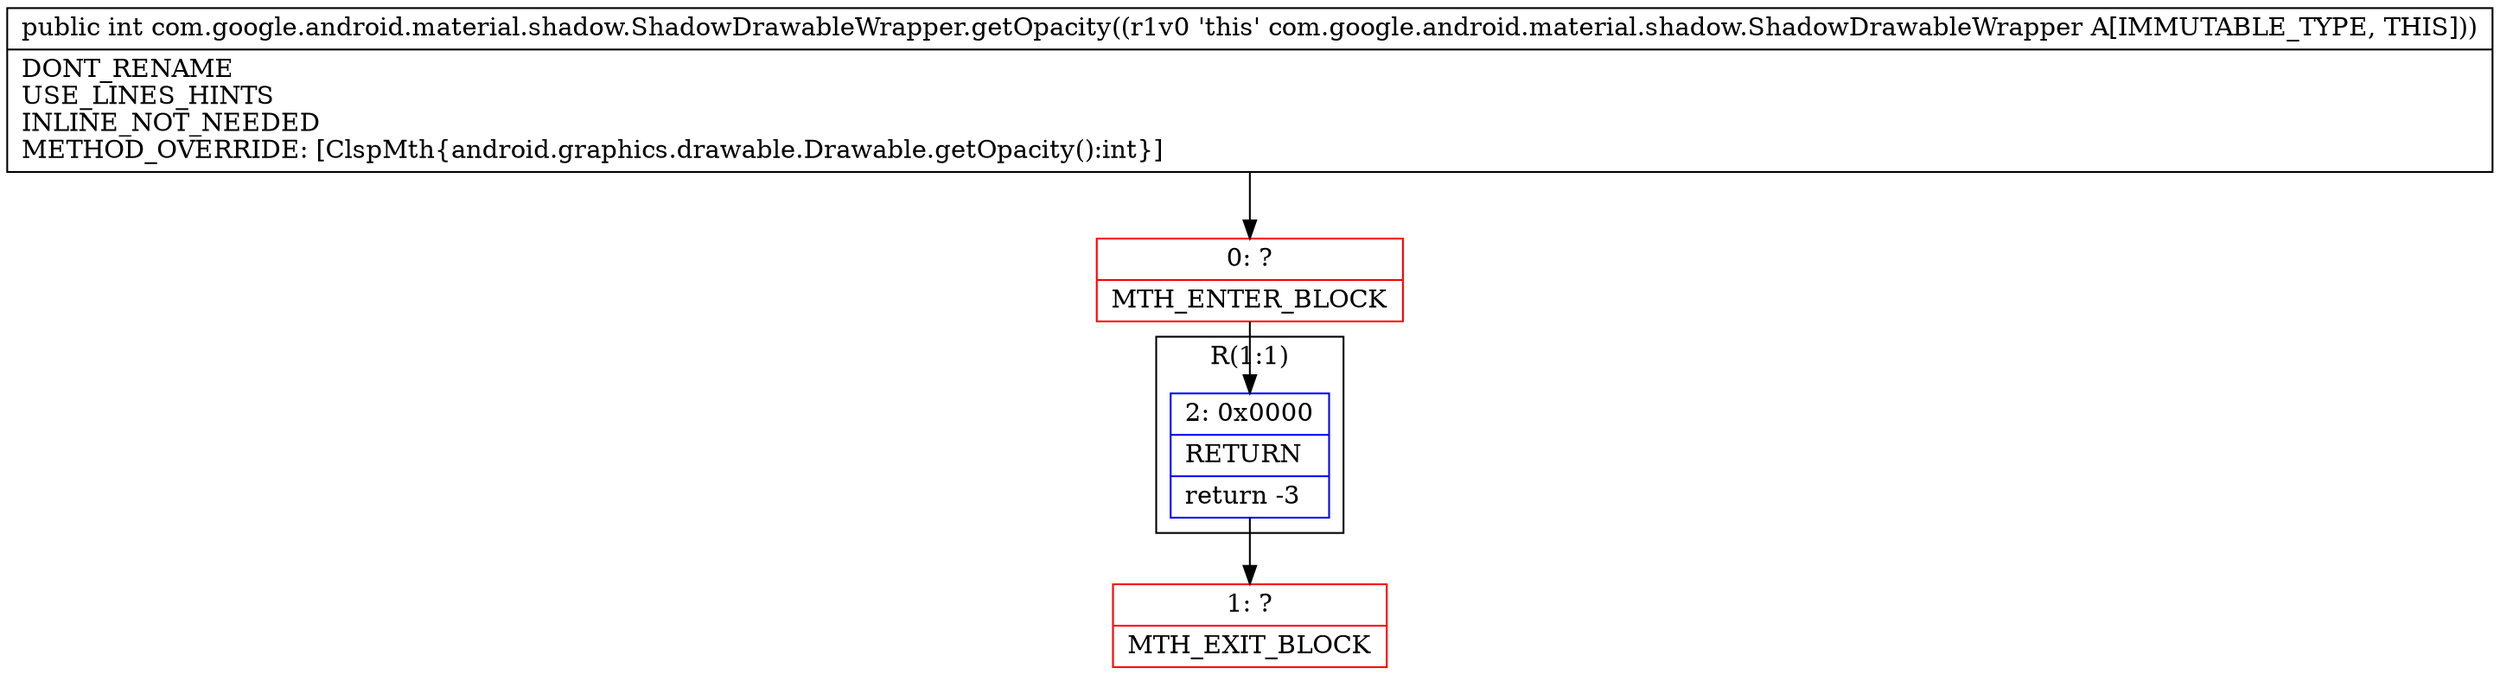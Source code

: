 digraph "CFG forcom.google.android.material.shadow.ShadowDrawableWrapper.getOpacity()I" {
subgraph cluster_Region_135385767 {
label = "R(1:1)";
node [shape=record,color=blue];
Node_2 [shape=record,label="{2\:\ 0x0000|RETURN\l|return \-3\l}"];
}
Node_0 [shape=record,color=red,label="{0\:\ ?|MTH_ENTER_BLOCK\l}"];
Node_1 [shape=record,color=red,label="{1\:\ ?|MTH_EXIT_BLOCK\l}"];
MethodNode[shape=record,label="{public int com.google.android.material.shadow.ShadowDrawableWrapper.getOpacity((r1v0 'this' com.google.android.material.shadow.ShadowDrawableWrapper A[IMMUTABLE_TYPE, THIS]))  | DONT_RENAME\lUSE_LINES_HINTS\lINLINE_NOT_NEEDED\lMETHOD_OVERRIDE: [ClspMth\{android.graphics.drawable.Drawable.getOpacity():int\}]\l}"];
MethodNode -> Node_0;Node_2 -> Node_1;
Node_0 -> Node_2;
}

